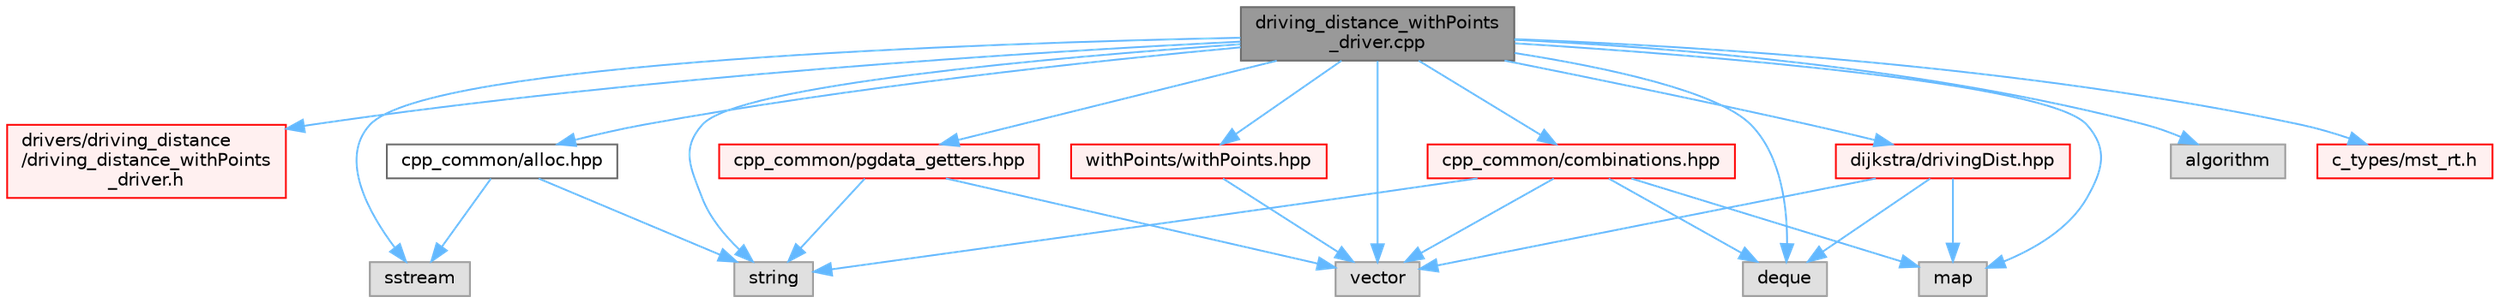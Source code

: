 digraph "driving_distance_withPoints_driver.cpp"
{
 // LATEX_PDF_SIZE
  bgcolor="transparent";
  edge [fontname=Helvetica,fontsize=10,labelfontname=Helvetica,labelfontsize=10];
  node [fontname=Helvetica,fontsize=10,shape=box,height=0.2,width=0.4];
  Node1 [id="Node000001",label="driving_distance_withPoints\l_driver.cpp",height=0.2,width=0.4,color="gray40", fillcolor="grey60", style="filled", fontcolor="black",tooltip=" "];
  Node1 -> Node2 [id="edge1_Node000001_Node000002",color="steelblue1",style="solid",tooltip=" "];
  Node2 [id="Node000002",label="drivers/driving_distance\l/driving_distance_withPoints\l_driver.h",height=0.2,width=0.4,color="red", fillcolor="#FFF0F0", style="filled",URL="$driving__distance__withPoints__driver_8h.html",tooltip=" "];
  Node1 -> Node8 [id="edge2_Node000001_Node000008",color="steelblue1",style="solid",tooltip=" "];
  Node8 [id="Node000008",label="sstream",height=0.2,width=0.4,color="grey60", fillcolor="#E0E0E0", style="filled",tooltip=" "];
  Node1 -> Node9 [id="edge3_Node000001_Node000009",color="steelblue1",style="solid",tooltip=" "];
  Node9 [id="Node000009",label="deque",height=0.2,width=0.4,color="grey60", fillcolor="#E0E0E0", style="filled",tooltip=" "];
  Node1 -> Node10 [id="edge4_Node000001_Node000010",color="steelblue1",style="solid",tooltip=" "];
  Node10 [id="Node000010",label="vector",height=0.2,width=0.4,color="grey60", fillcolor="#E0E0E0", style="filled",tooltip=" "];
  Node1 -> Node11 [id="edge5_Node000001_Node000011",color="steelblue1",style="solid",tooltip=" "];
  Node11 [id="Node000011",label="algorithm",height=0.2,width=0.4,color="grey60", fillcolor="#E0E0E0", style="filled",tooltip=" "];
  Node1 -> Node12 [id="edge6_Node000001_Node000012",color="steelblue1",style="solid",tooltip=" "];
  Node12 [id="Node000012",label="string",height=0.2,width=0.4,color="grey60", fillcolor="#E0E0E0", style="filled",tooltip=" "];
  Node1 -> Node13 [id="edge7_Node000001_Node000013",color="steelblue1",style="solid",tooltip=" "];
  Node13 [id="Node000013",label="map",height=0.2,width=0.4,color="grey60", fillcolor="#E0E0E0", style="filled",tooltip=" "];
  Node1 -> Node14 [id="edge8_Node000001_Node000014",color="steelblue1",style="solid",tooltip=" "];
  Node14 [id="Node000014",label="cpp_common/pgdata_getters.hpp",height=0.2,width=0.4,color="red", fillcolor="#FFF0F0", style="filled",URL="$pgdata__getters_8hpp.html",tooltip=" "];
  Node14 -> Node12 [id="edge9_Node000014_Node000012",color="steelblue1",style="solid",tooltip=" "];
  Node14 -> Node10 [id="edge10_Node000014_Node000010",color="steelblue1",style="solid",tooltip=" "];
  Node1 -> Node32 [id="edge11_Node000001_Node000032",color="steelblue1",style="solid",tooltip=" "];
  Node32 [id="Node000032",label="dijkstra/drivingDist.hpp",height=0.2,width=0.4,color="red", fillcolor="#FFF0F0", style="filled",URL="$drivingDist_8hpp.html",tooltip=" "];
  Node32 -> Node9 [id="edge12_Node000032_Node000009",color="steelblue1",style="solid",tooltip=" "];
  Node32 -> Node10 [id="edge13_Node000032_Node000010",color="steelblue1",style="solid",tooltip=" "];
  Node32 -> Node13 [id="edge14_Node000032_Node000013",color="steelblue1",style="solid",tooltip=" "];
  Node1 -> Node60 [id="edge15_Node000001_Node000060",color="steelblue1",style="solid",tooltip=" "];
  Node60 [id="Node000060",label="withPoints/withPoints.hpp",height=0.2,width=0.4,color="red", fillcolor="#FFF0F0", style="filled",URL="$withPoints_8hpp.html",tooltip=" "];
  Node60 -> Node10 [id="edge16_Node000060_Node000010",color="steelblue1",style="solid",tooltip=" "];
  Node1 -> Node42 [id="edge17_Node000001_Node000042",color="steelblue1",style="solid",tooltip=" "];
  Node42 [id="Node000042",label="c_types/mst_rt.h",height=0.2,width=0.4,color="red", fillcolor="#FFF0F0", style="filled",URL="$mst__rt_8h.html",tooltip=" "];
  Node1 -> Node62 [id="edge18_Node000001_Node000062",color="steelblue1",style="solid",tooltip=" "];
  Node62 [id="Node000062",label="cpp_common/combinations.hpp",height=0.2,width=0.4,color="red", fillcolor="#FFF0F0", style="filled",URL="$combinations_8hpp.html",tooltip=" "];
  Node62 -> Node13 [id="edge19_Node000062_Node000013",color="steelblue1",style="solid",tooltip=" "];
  Node62 -> Node9 [id="edge20_Node000062_Node000009",color="steelblue1",style="solid",tooltip=" "];
  Node62 -> Node10 [id="edge21_Node000062_Node000010",color="steelblue1",style="solid",tooltip=" "];
  Node62 -> Node12 [id="edge22_Node000062_Node000012",color="steelblue1",style="solid",tooltip=" "];
  Node1 -> Node63 [id="edge23_Node000001_Node000063",color="steelblue1",style="solid",tooltip=" "];
  Node63 [id="Node000063",label="cpp_common/alloc.hpp",height=0.2,width=0.4,color="grey40", fillcolor="white", style="filled",URL="$alloc_8hpp.html",tooltip=" "];
  Node63 -> Node12 [id="edge24_Node000063_Node000012",color="steelblue1",style="solid",tooltip=" "];
  Node63 -> Node8 [id="edge25_Node000063_Node000008",color="steelblue1",style="solid",tooltip=" "];
}
